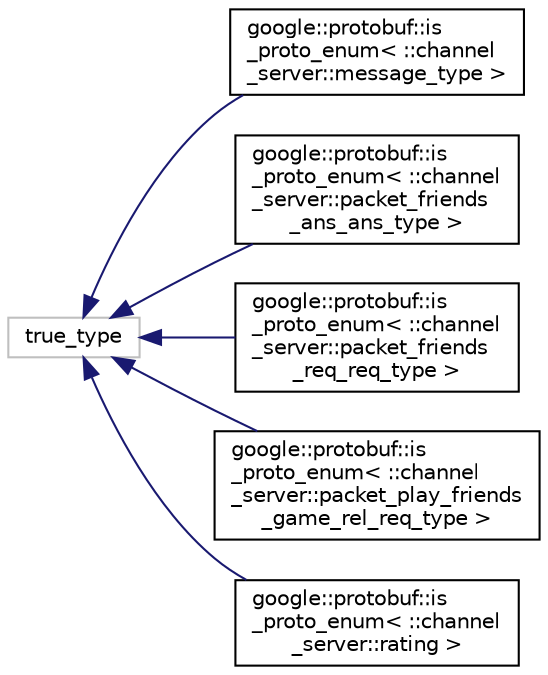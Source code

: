 digraph "Graphical Class Hierarchy"
{
  edge [fontname="Helvetica",fontsize="10",labelfontname="Helvetica",labelfontsize="10"];
  node [fontname="Helvetica",fontsize="10",shape=record];
  rankdir="LR";
  Node2 [label="true_type",height=0.2,width=0.4,color="grey75", fillcolor="white", style="filled"];
  Node2 -> Node0 [dir="back",color="midnightblue",fontsize="10",style="solid",fontname="Helvetica"];
  Node0 [label="google::protobuf::is\l_proto_enum\< ::channel\l_server::message_type \>",height=0.2,width=0.4,color="black", fillcolor="white", style="filled",URL="$structgoogle_1_1protobuf_1_1is__proto__enum_3_01_1_1channel__server_1_1message__type_01_4.html"];
  Node2 -> Node4 [dir="back",color="midnightblue",fontsize="10",style="solid",fontname="Helvetica"];
  Node4 [label="google::protobuf::is\l_proto_enum\< ::channel\l_server::packet_friends\l_ans_ans_type \>",height=0.2,width=0.4,color="black", fillcolor="white", style="filled",URL="$structgoogle_1_1protobuf_1_1is__proto__enum_3_01_1_1channel__server_1_1packet__friends__ans__ans__type_01_4.html"];
  Node2 -> Node5 [dir="back",color="midnightblue",fontsize="10",style="solid",fontname="Helvetica"];
  Node5 [label="google::protobuf::is\l_proto_enum\< ::channel\l_server::packet_friends\l_req_req_type \>",height=0.2,width=0.4,color="black", fillcolor="white", style="filled",URL="$structgoogle_1_1protobuf_1_1is__proto__enum_3_01_1_1channel__server_1_1packet__friends__req__req__type_01_4.html"];
  Node2 -> Node6 [dir="back",color="midnightblue",fontsize="10",style="solid",fontname="Helvetica"];
  Node6 [label="google::protobuf::is\l_proto_enum\< ::channel\l_server::packet_play_friends\l_game_rel_req_type \>",height=0.2,width=0.4,color="black", fillcolor="white", style="filled",URL="$structgoogle_1_1protobuf_1_1is__proto__enum_3_01_1_1channel__server_1_1packet__play__friends__game__rel__req__type_01_4.html"];
  Node2 -> Node7 [dir="back",color="midnightblue",fontsize="10",style="solid",fontname="Helvetica"];
  Node7 [label="google::protobuf::is\l_proto_enum\< ::channel\l_server::rating \>",height=0.2,width=0.4,color="black", fillcolor="white", style="filled",URL="$structgoogle_1_1protobuf_1_1is__proto__enum_3_01_1_1channel__server_1_1rating_01_4.html"];
}
